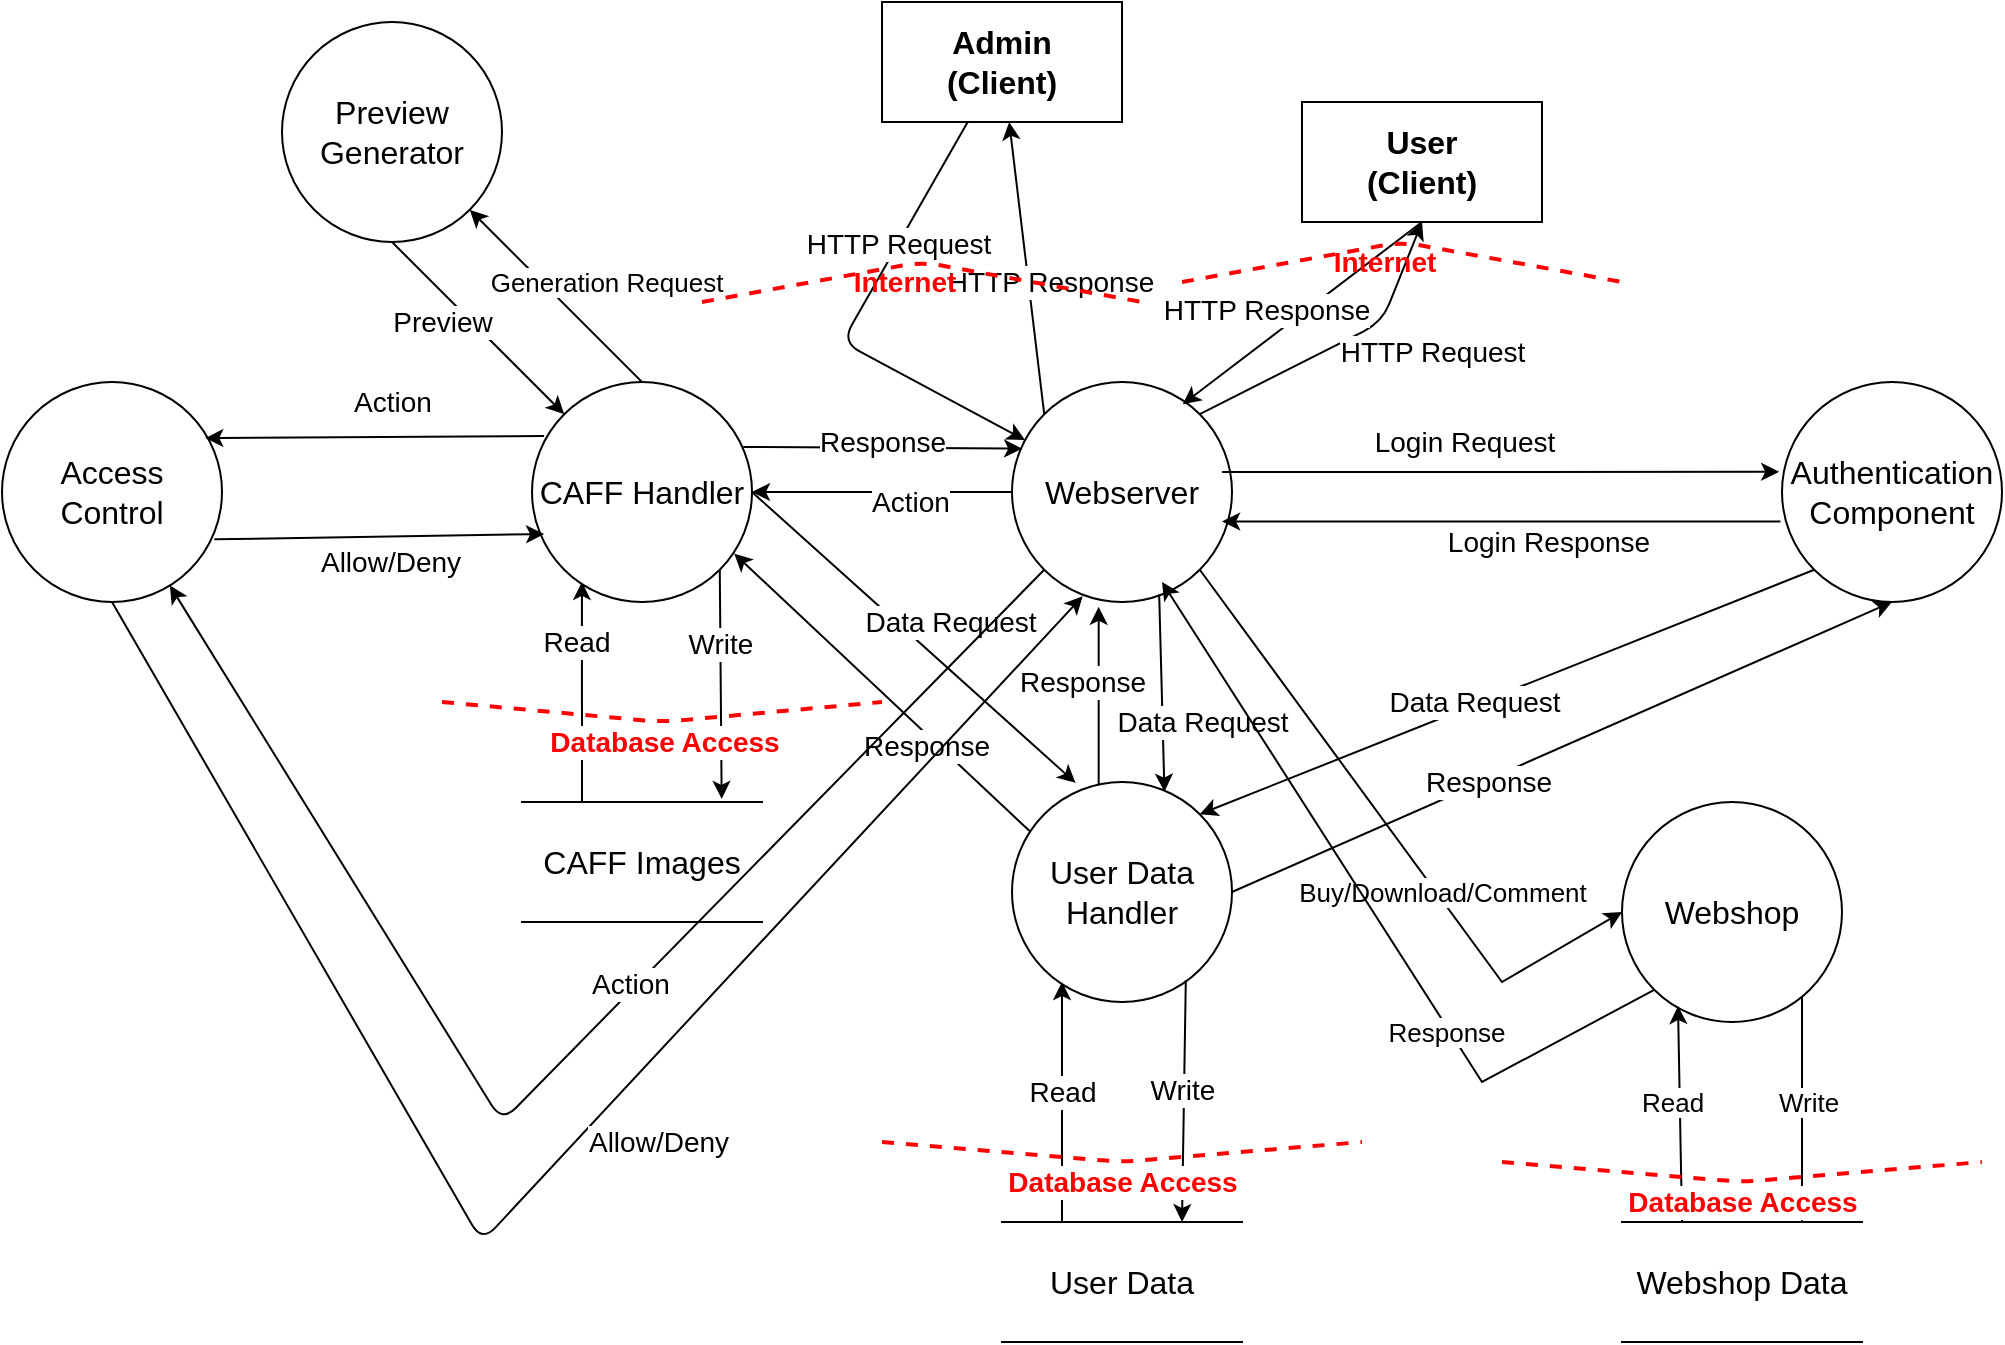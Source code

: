 <mxfile version="13.8.0" type="device"><diagram id="BQYCbzBcSWEd2qL-c6jC" name="Page-1"><mxGraphModel dx="1384" dy="697" grid="1" gridSize="10" guides="1" tooltips="1" connect="1" arrows="1" fold="1" page="1" pageScale="1" pageWidth="2339" pageHeight="3300" math="0" shadow="0"><root><mxCell id="0"/><mxCell id="1" parent="0"/><mxCell id="aWr2SnqKJXk4Jz-wcg6w-1" value="User&lt;br&gt;(Client)" style="rounded=0;whiteSpace=wrap;html=1;fontSize=16;fontStyle=1" parent="1" vertex="1"><mxGeometry x="810" y="170" width="120" height="60" as="geometry"/></mxCell><mxCell id="NCMZNG0rnG161UavWO3N-8" style="edgeStyle=none;rounded=0;orthogonalLoop=1;jettySize=auto;html=1;exitX=1;exitY=1;exitDx=0;exitDy=0;entryX=0;entryY=0.5;entryDx=0;entryDy=0;" edge="1" parent="1" source="aWr2SnqKJXk4Jz-wcg6w-2" target="NCMZNG0rnG161UavWO3N-7"><mxGeometry relative="1" as="geometry"><Array as="points"><mxPoint x="910" y="610"/></Array></mxGeometry></mxCell><mxCell id="NCMZNG0rnG161UavWO3N-11" value="&lt;font style=&quot;font-size: 13px&quot;&gt;Buy/Download/Comment&lt;/font&gt;" style="edgeLabel;html=1;align=center;verticalAlign=middle;resizable=0;points=[];" vertex="1" connectable="0" parent="NCMZNG0rnG161UavWO3N-8"><mxGeometry x="0.413" relative="1" as="geometry"><mxPoint x="-14.49" y="-23.84" as="offset"/></mxGeometry></mxCell><mxCell id="aWr2SnqKJXk4Jz-wcg6w-2" value="Webserver" style="ellipse;whiteSpace=wrap;html=1;aspect=fixed;fontSize=16;" parent="1" vertex="1"><mxGeometry x="665" y="310" width="110" height="110" as="geometry"/></mxCell><mxCell id="aWr2SnqKJXk4Jz-wcg6w-4" value="Authentication&lt;br&gt;Component" style="ellipse;whiteSpace=wrap;html=1;aspect=fixed;fontSize=16;" parent="1" vertex="1"><mxGeometry x="1050" y="310" width="110" height="110" as="geometry"/></mxCell><mxCell id="aWr2SnqKJXk4Jz-wcg6w-5" value="User Data Handler" style="ellipse;whiteSpace=wrap;html=1;aspect=fixed;fontSize=16;" parent="1" vertex="1"><mxGeometry x="665" y="510" width="110" height="110" as="geometry"/></mxCell><mxCell id="aWr2SnqKJXk4Jz-wcg6w-6" value="CAFF Handler&lt;span style=&quot;color: rgba(0 , 0 , 0 , 0) ; font-family: monospace ; font-size: 0px&quot;&gt;%3CmxGraphModel%3E%3Croot%3E%3CmxCell%20id%3D%220%22%2F%3E%3CmxCell%20id%3D%221%22%20parent%3D%220%22%2F%3E%3CmxCell%20id%3D%222%22%20value%3D%22Webserver%22%20style%3D%22ellipse%3BwhiteSpace%3Dwrap%3Bhtml%3D1%3Baspect%3Dfixed%3BfontSize%3D16%3B%22%20vertex%3D%221%22%20parent%3D%221%22%3E%3CmxGeometry%20x%3D%22375%22%20y%3D%22410%22%20width%3D%22110%22%20height%3D%22110%22%20as%3D%22geometry%22%2F%3E%3C%2FmxCell%3E%3C%2Froot%3E%3C%2FmxGraphModel%3E&lt;/span&gt;" style="ellipse;whiteSpace=wrap;html=1;aspect=fixed;fontSize=16;" parent="1" vertex="1"><mxGeometry x="425" y="310" width="110" height="110" as="geometry"/></mxCell><mxCell id="aWr2SnqKJXk4Jz-wcg6w-7" value="Access&lt;br&gt;Control" style="ellipse;whiteSpace=wrap;html=1;aspect=fixed;fontSize=16;" parent="1" vertex="1"><mxGeometry x="160" y="310" width="110" height="110" as="geometry"/></mxCell><mxCell id="aWr2SnqKJXk4Jz-wcg6w-8" value="User Data" style="shape=partialRectangle;whiteSpace=wrap;html=1;left=0;right=0;fillColor=none;fontSize=16;" parent="1" vertex="1"><mxGeometry x="660" y="730" width="120" height="60" as="geometry"/></mxCell><mxCell id="aWr2SnqKJXk4Jz-wcg6w-9" value="CAFF Images" style="shape=partialRectangle;whiteSpace=wrap;html=1;left=0;right=0;fillColor=none;fontSize=16;" parent="1" vertex="1"><mxGeometry x="420" y="520" width="120" height="60" as="geometry"/></mxCell><mxCell id="aWr2SnqKJXk4Jz-wcg6w-10" value="" style="endArrow=classic;html=1;fontSize=16;exitX=1;exitY=0;exitDx=0;exitDy=0;entryX=0.5;entryY=1;entryDx=0;entryDy=0;" parent="1" source="aWr2SnqKJXk4Jz-wcg6w-2" target="aWr2SnqKJXk4Jz-wcg6w-1" edge="1"><mxGeometry width="50" height="50" relative="1" as="geometry"><mxPoint x="710" y="490" as="sourcePoint"/><mxPoint x="760" y="440" as="targetPoint"/><Array as="points"><mxPoint x="850" y="280"/></Array></mxGeometry></mxCell><mxCell id="aWr2SnqKJXk4Jz-wcg6w-11" value="HTTP Request" style="edgeLabel;html=1;align=center;verticalAlign=middle;resizable=0;points=[];fontSize=14;labelBackgroundColor=#FFFFFF;" parent="aWr2SnqKJXk4Jz-wcg6w-10" vertex="1" connectable="0"><mxGeometry x="-0.208" y="1" relative="1" as="geometry"><mxPoint x="61.19" y="-2.29" as="offset"/></mxGeometry></mxCell><mxCell id="aWr2SnqKJXk4Jz-wcg6w-12" value="" style="endArrow=classic;html=1;fontSize=14;entryX=0.776;entryY=0.101;entryDx=0;entryDy=0;exitX=0.5;exitY=1;exitDx=0;exitDy=0;entryPerimeter=0;" parent="1" source="aWr2SnqKJXk4Jz-wcg6w-1" target="aWr2SnqKJXk4Jz-wcg6w-2" edge="1"><mxGeometry width="50" height="50" relative="1" as="geometry"><mxPoint x="710" y="490" as="sourcePoint"/><mxPoint x="760" y="440" as="targetPoint"/><Array as="points"/></mxGeometry></mxCell><mxCell id="aWr2SnqKJXk4Jz-wcg6w-13" value="HTTP Response" style="edgeLabel;html=1;align=center;verticalAlign=middle;resizable=0;points=[];fontSize=14;labelBackgroundColor=#FFFFFF;" parent="aWr2SnqKJXk4Jz-wcg6w-12" vertex="1" connectable="0"><mxGeometry x="-0.062" y="17" relative="1" as="geometry"><mxPoint x="-32.41" y="-12.65" as="offset"/></mxGeometry></mxCell><mxCell id="aWr2SnqKJXk4Jz-wcg6w-14" value="" style="endArrow=none;dashed=1;html=1;fontSize=14;strokeColor=#FF0000;strokeWidth=2;" parent="1" edge="1"><mxGeometry width="50" height="50" relative="1" as="geometry"><mxPoint x="750" y="260" as="sourcePoint"/><mxPoint x="970" y="260" as="targetPoint"/><Array as="points"><mxPoint x="860" y="240"/></Array></mxGeometry></mxCell><mxCell id="aWr2SnqKJXk4Jz-wcg6w-15" value="Internet" style="edgeLabel;html=1;align=center;verticalAlign=middle;resizable=0;points=[];fontSize=14;labelBackgroundColor=#;fontColor=#FF0000;fontStyle=1" parent="aWr2SnqKJXk4Jz-wcg6w-14" vertex="1" connectable="0"><mxGeometry x="-0.161" y="-1" relative="1" as="geometry"><mxPoint x="7.99" y="5.71" as="offset"/></mxGeometry></mxCell><mxCell id="aWr2SnqKJXk4Jz-wcg6w-16" value="" style="endArrow=classic;html=1;fontSize=14;fontColor=#FF0000;entryX=-0.013;entryY=0.408;entryDx=0;entryDy=0;entryPerimeter=0;" parent="1" target="aWr2SnqKJXk4Jz-wcg6w-4" edge="1"><mxGeometry width="50" height="50" relative="1" as="geometry"><mxPoint x="770" y="355" as="sourcePoint"/><mxPoint x="760" y="440" as="targetPoint"/><Array as="points"><mxPoint x="850" y="355"/></Array></mxGeometry></mxCell><mxCell id="aWr2SnqKJXk4Jz-wcg6w-17" value="Login Request" style="edgeLabel;html=1;align=center;verticalAlign=middle;resizable=0;points=[];fontSize=14;" parent="aWr2SnqKJXk4Jz-wcg6w-16" vertex="1" connectable="0"><mxGeometry x="-0.2" y="-4" relative="1" as="geometry"><mxPoint x="8.89" y="-19" as="offset"/></mxGeometry></mxCell><mxCell id="aWr2SnqKJXk4Jz-wcg6w-18" value="" style="endArrow=classic;html=1;strokeColor=#000000;fontSize=14;fontColor=#000000;exitX=-0.007;exitY=0.634;exitDx=0;exitDy=0;exitPerimeter=0;entryX=0.955;entryY=0.634;entryDx=0;entryDy=0;entryPerimeter=0;" parent="1" source="aWr2SnqKJXk4Jz-wcg6w-4" target="aWr2SnqKJXk4Jz-wcg6w-2" edge="1"><mxGeometry width="50" height="50" relative="1" as="geometry"><mxPoint x="880" y="450" as="sourcePoint"/><mxPoint x="930" y="400" as="targetPoint"/><Array as="points"/></mxGeometry></mxCell><mxCell id="aWr2SnqKJXk4Jz-wcg6w-19" value="Login Response" style="edgeLabel;html=1;align=center;verticalAlign=middle;resizable=0;points=[];fontSize=14;fontColor=#000000;" parent="aWr2SnqKJXk4Jz-wcg6w-18" vertex="1" connectable="0"><mxGeometry x="-0.169" y="1" relative="1" as="geometry"><mxPoint y="9.04" as="offset"/></mxGeometry></mxCell><mxCell id="aWr2SnqKJXk4Jz-wcg6w-20" value="" style="endArrow=classic;html=1;strokeColor=#000000;strokeWidth=1;fontSize=14;fontColor=#000000;entryX=0.75;entryY=0;entryDx=0;entryDy=0;exitX=0.79;exitY=0.901;exitDx=0;exitDy=0;exitPerimeter=0;" parent="1" source="aWr2SnqKJXk4Jz-wcg6w-5" target="aWr2SnqKJXk4Jz-wcg6w-8" edge="1"><mxGeometry width="50" height="50" relative="1" as="geometry"><mxPoint x="640" y="490" as="sourcePoint"/><mxPoint x="690" y="440" as="targetPoint"/></mxGeometry></mxCell><mxCell id="aWr2SnqKJXk4Jz-wcg6w-22" value="Write" style="edgeLabel;html=1;align=center;verticalAlign=middle;resizable=0;points=[];fontSize=14;fontColor=#000000;" parent="aWr2SnqKJXk4Jz-wcg6w-20" vertex="1" connectable="0"><mxGeometry x="-0.27" y="-1" relative="1" as="geometry"><mxPoint y="10.91" as="offset"/></mxGeometry></mxCell><mxCell id="aWr2SnqKJXk4Jz-wcg6w-21" value="Read" style="endArrow=classic;html=1;strokeColor=#000000;strokeWidth=1;fontSize=14;fontColor=#000000;exitX=0.25;exitY=0;exitDx=0;exitDy=0;" parent="1" source="aWr2SnqKJXk4Jz-wcg6w-8" edge="1"><mxGeometry x="0.091" width="50" height="50" relative="1" as="geometry"><mxPoint x="640" y="490" as="sourcePoint"/><mxPoint x="690" y="610" as="targetPoint"/><mxPoint as="offset"/></mxGeometry></mxCell><mxCell id="aWr2SnqKJXk4Jz-wcg6w-23" value="" style="endArrow=none;dashed=1;html=1;strokeWidth=2;fontSize=14;fontColor=#000000;strokeColor=#FF0000;" parent="1" edge="1"><mxGeometry width="50" height="50" relative="1" as="geometry"><mxPoint x="600" y="690" as="sourcePoint"/><mxPoint x="840" y="690" as="targetPoint"/><Array as="points"><mxPoint x="720" y="700"/></Array></mxGeometry></mxCell><mxCell id="aWr2SnqKJXk4Jz-wcg6w-24" value="&lt;b&gt;&lt;font color=&quot;#ff0000&quot;&gt;Database Access&lt;/font&gt;&lt;/b&gt;" style="edgeLabel;html=1;align=center;verticalAlign=middle;resizable=0;points=[];fontSize=14;fontColor=#000000;labelBackgroundColor=#FFFFFF;" parent="aWr2SnqKJXk4Jz-wcg6w-23" vertex="1" connectable="0"><mxGeometry x="0.631" y="2" relative="1" as="geometry"><mxPoint x="-75.82" y="18.33" as="offset"/></mxGeometry></mxCell><mxCell id="aWr2SnqKJXk4Jz-wcg6w-25" value="" style="endArrow=classic;html=1;strokeWidth=1;fontSize=14;fontColor=#000000;exitX=1;exitY=1;exitDx=0;exitDy=0;entryX=0.832;entryY=-0.026;entryDx=0;entryDy=0;entryPerimeter=0;" parent="1" source="aWr2SnqKJXk4Jz-wcg6w-6" target="aWr2SnqKJXk4Jz-wcg6w-9" edge="1"><mxGeometry width="50" height="50" relative="1" as="geometry"><mxPoint x="640" y="490" as="sourcePoint"/><mxPoint x="690" y="440" as="targetPoint"/></mxGeometry></mxCell><mxCell id="aWr2SnqKJXk4Jz-wcg6w-27" value="Write" style="edgeLabel;html=1;align=center;verticalAlign=middle;resizable=0;points=[];fontSize=14;fontColor=#000000;" parent="aWr2SnqKJXk4Jz-wcg6w-25" vertex="1" connectable="0"><mxGeometry x="0.406" y="-1" relative="1" as="geometry"><mxPoint y="-43.9" as="offset"/></mxGeometry></mxCell><mxCell id="aWr2SnqKJXk4Jz-wcg6w-26" value="" style="endArrow=classic;html=1;strokeColor=#000000;strokeWidth=1;fontSize=14;fontColor=#000000;exitX=0.25;exitY=0;exitDx=0;exitDy=0;entryX=0.227;entryY=0.909;entryDx=0;entryDy=0;entryPerimeter=0;" parent="1" source="aWr2SnqKJXk4Jz-wcg6w-9" target="aWr2SnqKJXk4Jz-wcg6w-6" edge="1"><mxGeometry width="50" height="50" relative="1" as="geometry"><mxPoint x="640" y="490" as="sourcePoint"/><mxPoint x="690" y="440" as="targetPoint"/></mxGeometry></mxCell><mxCell id="aWr2SnqKJXk4Jz-wcg6w-28" value="Read" style="edgeLabel;html=1;align=center;verticalAlign=middle;resizable=0;points=[];fontSize=14;fontColor=#000000;" parent="aWr2SnqKJXk4Jz-wcg6w-26" vertex="1" connectable="0"><mxGeometry x="0.192" y="3" relative="1" as="geometry"><mxPoint y="-14.45" as="offset"/></mxGeometry></mxCell><mxCell id="aWr2SnqKJXk4Jz-wcg6w-29" value="" style="endArrow=none;dashed=1;html=1;strokeWidth=2;fontSize=14;fontColor=#000000;strokeColor=#FF0000;" parent="1" edge="1"><mxGeometry width="50" height="50" relative="1" as="geometry"><mxPoint x="380" y="470" as="sourcePoint"/><mxPoint x="600" y="470" as="targetPoint"/><Array as="points"><mxPoint x="490" y="480"/></Array></mxGeometry></mxCell><mxCell id="aWr2SnqKJXk4Jz-wcg6w-30" value="Database Access" style="edgeLabel;html=1;align=center;verticalAlign=middle;resizable=0;points=[];fontSize=14;fontColor=#FF0000;fontStyle=1" parent="aWr2SnqKJXk4Jz-wcg6w-29" vertex="1" connectable="0"><mxGeometry x="0.11" y="-2" relative="1" as="geometry"><mxPoint x="-11.9" y="9.07" as="offset"/></mxGeometry></mxCell><mxCell id="aWr2SnqKJXk4Jz-wcg6w-31" value="" style="endArrow=classic;html=1;strokeWidth=1;fontSize=14;fontColor=#FF0000;exitX=0.055;exitY=0.246;exitDx=0;exitDy=0;exitPerimeter=0;entryX=0.924;entryY=0.255;entryDx=0;entryDy=0;entryPerimeter=0;" parent="1" source="aWr2SnqKJXk4Jz-wcg6w-6" target="aWr2SnqKJXk4Jz-wcg6w-7" edge="1"><mxGeometry width="50" height="50" relative="1" as="geometry"><mxPoint x="640" y="490" as="sourcePoint"/><mxPoint x="690" y="440" as="targetPoint"/></mxGeometry></mxCell><mxCell id="aWr2SnqKJXk4Jz-wcg6w-33" value="Action" style="edgeLabel;html=1;align=center;verticalAlign=middle;resizable=0;points=[];fontSize=14;" parent="aWr2SnqKJXk4Jz-wcg6w-31" vertex="1" connectable="0"><mxGeometry x="-0.452" y="-2" relative="1" as="geometry"><mxPoint x="-29.93" y="-15.33" as="offset"/></mxGeometry></mxCell><mxCell id="aWr2SnqKJXk4Jz-wcg6w-32" value="" style="endArrow=classic;html=1;strokeColor=#000000;strokeWidth=1;fontSize=14;fontColor=#FF0000;entryX=0.055;entryY=0.691;entryDx=0;entryDy=0;exitX=0.965;exitY=0.715;exitDx=0;exitDy=0;exitPerimeter=0;entryPerimeter=0;" parent="1" source="aWr2SnqKJXk4Jz-wcg6w-7" target="aWr2SnqKJXk4Jz-wcg6w-6" edge="1"><mxGeometry width="50" height="50" relative="1" as="geometry"><mxPoint x="640" y="490" as="sourcePoint"/><mxPoint x="690" y="440" as="targetPoint"/></mxGeometry></mxCell><mxCell id="aWr2SnqKJXk4Jz-wcg6w-34" value="Allow/Deny" style="edgeLabel;html=1;align=center;verticalAlign=middle;resizable=0;points=[];fontSize=14;fontColor=#000000;" parent="aWr2SnqKJXk4Jz-wcg6w-32" vertex="1" connectable="0"><mxGeometry x="0.419" y="-3" relative="1" as="geometry"><mxPoint x="-29.52" y="10.23" as="offset"/></mxGeometry></mxCell><mxCell id="aWr2SnqKJXk4Jz-wcg6w-35" value="" style="endArrow=classic;html=1;strokeColor=#000000;strokeWidth=1;fontSize=14;fontColor=#000000;entryX=0.5;entryY=1;entryDx=0;entryDy=0;exitX=1;exitY=0.5;exitDx=0;exitDy=0;" parent="1" source="aWr2SnqKJXk4Jz-wcg6w-5" target="aWr2SnqKJXk4Jz-wcg6w-4" edge="1"><mxGeometry width="50" height="50" relative="1" as="geometry"><mxPoint x="640" y="490" as="sourcePoint"/><mxPoint x="690" y="440" as="targetPoint"/></mxGeometry></mxCell><mxCell id="aWr2SnqKJXk4Jz-wcg6w-36" value="Response" style="edgeLabel;html=1;align=center;verticalAlign=middle;resizable=0;points=[];fontSize=14;fontColor=#000000;" parent="aWr2SnqKJXk4Jz-wcg6w-35" vertex="1" connectable="0"><mxGeometry x="-0.265" y="-1" relative="1" as="geometry"><mxPoint x="5.66" y="-2.79" as="offset"/></mxGeometry></mxCell><mxCell id="aWr2SnqKJXk4Jz-wcg6w-37" value="" style="endArrow=classic;html=1;strokeColor=#000000;strokeWidth=1;fontSize=14;fontColor=#000000;exitX=0.079;exitY=0.222;exitDx=0;exitDy=0;entryX=0.919;entryY=0.78;entryDx=0;entryDy=0;entryPerimeter=0;exitPerimeter=0;" parent="1" source="aWr2SnqKJXk4Jz-wcg6w-5" target="aWr2SnqKJXk4Jz-wcg6w-6" edge="1"><mxGeometry width="50" height="50" relative="1" as="geometry"><mxPoint x="640" y="490" as="sourcePoint"/><mxPoint x="690" y="440" as="targetPoint"/></mxGeometry></mxCell><mxCell id="aWr2SnqKJXk4Jz-wcg6w-38" value="Response" style="edgeLabel;html=1;align=center;verticalAlign=middle;resizable=0;points=[];fontSize=14;fontColor=#000000;" parent="aWr2SnqKJXk4Jz-wcg6w-37" vertex="1" connectable="0"><mxGeometry x="-0.339" y="5" relative="1" as="geometry"><mxPoint as="offset"/></mxGeometry></mxCell><mxCell id="aWr2SnqKJXk4Jz-wcg6w-39" value="" style="endArrow=classic;html=1;strokeColor=#000000;strokeWidth=1;fontSize=14;fontColor=#000000;exitX=1;exitY=0.5;exitDx=0;exitDy=0;entryX=0.289;entryY=0.004;entryDx=0;entryDy=0;entryPerimeter=0;" parent="1" source="aWr2SnqKJXk4Jz-wcg6w-6" target="aWr2SnqKJXk4Jz-wcg6w-5" edge="1"><mxGeometry width="50" height="50" relative="1" as="geometry"><mxPoint x="640" y="490" as="sourcePoint"/><mxPoint x="690" y="440" as="targetPoint"/></mxGeometry></mxCell><mxCell id="aWr2SnqKJXk4Jz-wcg6w-40" value="Data Request" style="edgeLabel;html=1;align=center;verticalAlign=middle;resizable=0;points=[];fontSize=14;fontColor=#000000;" parent="aWr2SnqKJXk4Jz-wcg6w-39" vertex="1" connectable="0"><mxGeometry x="0.236" y="-2" relative="1" as="geometry"><mxPoint y="-26.37" as="offset"/></mxGeometry></mxCell><mxCell id="aWr2SnqKJXk4Jz-wcg6w-41" value="" style="endArrow=classic;html=1;strokeColor=#000000;strokeWidth=1;fontSize=14;fontColor=#000000;exitX=0;exitY=1;exitDx=0;exitDy=0;entryX=1;entryY=0;entryDx=0;entryDy=0;" parent="1" source="aWr2SnqKJXk4Jz-wcg6w-4" target="aWr2SnqKJXk4Jz-wcg6w-5" edge="1"><mxGeometry width="50" height="50" relative="1" as="geometry"><mxPoint x="640" y="490" as="sourcePoint"/><mxPoint x="690" y="440" as="targetPoint"/></mxGeometry></mxCell><mxCell id="aWr2SnqKJXk4Jz-wcg6w-42" value="Data Request" style="edgeLabel;html=1;align=center;verticalAlign=middle;resizable=0;points=[];fontSize=14;fontColor=#000000;" parent="aWr2SnqKJXk4Jz-wcg6w-41" vertex="1" connectable="0"><mxGeometry x="0.125" y="4" relative="1" as="geometry"><mxPoint x="1" y="-6.41" as="offset"/></mxGeometry></mxCell><mxCell id="aWr2SnqKJXk4Jz-wcg6w-43" value="" style="endArrow=classic;html=1;strokeColor=#000000;strokeWidth=1;fontSize=14;fontColor=#000000;exitX=0;exitY=1;exitDx=0;exitDy=0;" parent="1" source="aWr2SnqKJXk4Jz-wcg6w-2" target="aWr2SnqKJXk4Jz-wcg6w-7" edge="1"><mxGeometry width="50" height="50" relative="1" as="geometry"><mxPoint x="640" y="490" as="sourcePoint"/><mxPoint x="690" y="440" as="targetPoint"/><Array as="points"><mxPoint x="410" y="680"/></Array></mxGeometry></mxCell><mxCell id="aWr2SnqKJXk4Jz-wcg6w-45" value="Action" style="edgeLabel;html=1;align=center;verticalAlign=middle;resizable=0;points=[];fontSize=14;fontColor=#000000;" parent="aWr2SnqKJXk4Jz-wcg6w-43" vertex="1" connectable="0"><mxGeometry x="-0.164" y="-3" relative="1" as="geometry"><mxPoint as="offset"/></mxGeometry></mxCell><mxCell id="aWr2SnqKJXk4Jz-wcg6w-44" value="" style="endArrow=classic;html=1;strokeColor=#000000;strokeWidth=1;fontSize=14;fontColor=#000000;exitX=0.5;exitY=1;exitDx=0;exitDy=0;entryX=0.321;entryY=0.974;entryDx=0;entryDy=0;entryPerimeter=0;" parent="1" source="aWr2SnqKJXk4Jz-wcg6w-7" target="aWr2SnqKJXk4Jz-wcg6w-2" edge="1"><mxGeometry width="50" height="50" relative="1" as="geometry"><mxPoint x="640" y="490" as="sourcePoint"/><mxPoint x="710" y="410" as="targetPoint"/><Array as="points"><mxPoint x="400" y="740"/></Array></mxGeometry></mxCell><mxCell id="aWr2SnqKJXk4Jz-wcg6w-46" value="Allow/Deny" style="edgeLabel;html=1;align=center;verticalAlign=middle;resizable=0;points=[];fontSize=14;fontColor=#000000;" parent="aWr2SnqKJXk4Jz-wcg6w-44" vertex="1" connectable="0"><mxGeometry x="0.058" y="100" relative="1" as="geometry"><mxPoint x="120.14" y="61.59" as="offset"/></mxGeometry></mxCell><mxCell id="aWr2SnqKJXk4Jz-wcg6w-49" value="" style="endArrow=classic;html=1;strokeColor=#000000;strokeWidth=1;fontSize=14;fontColor=#000000;entryX=0.693;entryY=0.044;entryDx=0;entryDy=0;exitX=0.669;exitY=0.966;exitDx=0;exitDy=0;entryPerimeter=0;exitPerimeter=0;" parent="1" source="aWr2SnqKJXk4Jz-wcg6w-2" target="aWr2SnqKJXk4Jz-wcg6w-5" edge="1"><mxGeometry width="50" height="50" relative="1" as="geometry"><mxPoint x="640" y="490" as="sourcePoint"/><mxPoint x="690" y="440" as="targetPoint"/></mxGeometry></mxCell><mxCell id="aWr2SnqKJXk4Jz-wcg6w-53" value="Data Request" style="edgeLabel;html=1;align=center;verticalAlign=middle;resizable=0;points=[];fontSize=14;fontColor=#000000;" parent="aWr2SnqKJXk4Jz-wcg6w-49" vertex="1" connectable="0"><mxGeometry x="-0.541" relative="1" as="geometry"><mxPoint x="20.8" y="41.08" as="offset"/></mxGeometry></mxCell><mxCell id="aWr2SnqKJXk4Jz-wcg6w-50" value="" style="endArrow=classic;html=1;strokeColor=#000000;strokeWidth=1;fontSize=14;fontColor=#000000;entryX=0.394;entryY=1.022;entryDx=0;entryDy=0;entryPerimeter=0;exitX=0.394;exitY=0.012;exitDx=0;exitDy=0;exitPerimeter=0;" parent="1" source="aWr2SnqKJXk4Jz-wcg6w-5" target="aWr2SnqKJXk4Jz-wcg6w-2" edge="1"><mxGeometry width="50" height="50" relative="1" as="geometry"><mxPoint x="710" y="500" as="sourcePoint"/><mxPoint x="751.23" y="524.84" as="targetPoint"/></mxGeometry></mxCell><mxCell id="aWr2SnqKJXk4Jz-wcg6w-52" value="Response" style="edgeLabel;html=1;align=center;verticalAlign=middle;resizable=0;points=[];fontSize=14;fontColor=#000000;" parent="aWr2SnqKJXk4Jz-wcg6w-50" vertex="1" connectable="0"><mxGeometry x="-0.495" y="-2" relative="1" as="geometry"><mxPoint x="-10.34" y="-29.1" as="offset"/></mxGeometry></mxCell><mxCell id="aWr2SnqKJXk4Jz-wcg6w-51" value="" style="endArrow=classic;html=1;strokeColor=#000000;strokeWidth=1;fontSize=14;fontColor=#000000;exitX=0.96;exitY=0.295;exitDx=0;exitDy=0;exitPerimeter=0;entryX=0.046;entryY=0.303;entryDx=0;entryDy=0;entryPerimeter=0;" parent="1" source="aWr2SnqKJXk4Jz-wcg6w-6" target="aWr2SnqKJXk4Jz-wcg6w-2" edge="1"><mxGeometry width="50" height="50" relative="1" as="geometry"><mxPoint x="640" y="490" as="sourcePoint"/><mxPoint x="690" y="440" as="targetPoint"/></mxGeometry></mxCell><mxCell id="aWr2SnqKJXk4Jz-wcg6w-57" value="Response" style="edgeLabel;html=1;align=center;verticalAlign=middle;resizable=0;points=[];fontSize=14;fontColor=#000000;" parent="aWr2SnqKJXk4Jz-wcg6w-51" vertex="1" connectable="0"><mxGeometry x="0.252" y="1" relative="1" as="geometry"><mxPoint x="-18.38" y="-2" as="offset"/></mxGeometry></mxCell><mxCell id="aWr2SnqKJXk4Jz-wcg6w-55" value="" style="endArrow=classic;html=1;strokeColor=#000000;strokeWidth=1;fontSize=14;fontColor=#000000;entryX=1;entryY=0.5;entryDx=0;entryDy=0;exitX=0;exitY=0.5;exitDx=0;exitDy=0;" parent="1" source="aWr2SnqKJXk4Jz-wcg6w-2" target="aWr2SnqKJXk4Jz-wcg6w-6" edge="1"><mxGeometry width="50" height="50" relative="1" as="geometry"><mxPoint x="640" y="490" as="sourcePoint"/><mxPoint x="690" y="440" as="targetPoint"/></mxGeometry></mxCell><mxCell id="aWr2SnqKJXk4Jz-wcg6w-56" value="Action" style="edgeLabel;html=1;align=center;verticalAlign=middle;resizable=0;points=[];fontSize=14;fontColor=#000000;" parent="aWr2SnqKJXk4Jz-wcg6w-55" vertex="1" connectable="0"><mxGeometry x="-0.207" y="-1" relative="1" as="geometry"><mxPoint y="6" as="offset"/></mxGeometry></mxCell><mxCell id="aWr2SnqKJXk4Jz-wcg6w-58" value="Admin&lt;br&gt;(Client)" style="rounded=0;whiteSpace=wrap;html=1;fontSize=16;fontStyle=1" parent="1" vertex="1"><mxGeometry x="600" y="120" width="120" height="60" as="geometry"/></mxCell><mxCell id="aWr2SnqKJXk4Jz-wcg6w-59" value="" style="endArrow=classic;html=1;strokeColor=#000000;strokeWidth=1;fontSize=14;fontColor=#000000;" parent="1" source="aWr2SnqKJXk4Jz-wcg6w-58" target="aWr2SnqKJXk4Jz-wcg6w-2" edge="1"><mxGeometry width="50" height="50" relative="1" as="geometry"><mxPoint x="640" y="490" as="sourcePoint"/><mxPoint x="690" y="440" as="targetPoint"/><Array as="points"><mxPoint x="580" y="290"/></Array></mxGeometry></mxCell><mxCell id="aWr2SnqKJXk4Jz-wcg6w-61" value="HTTP Request" style="edgeLabel;html=1;align=center;verticalAlign=middle;resizable=0;points=[];fontSize=14;fontColor=#000000;" parent="aWr2SnqKJXk4Jz-wcg6w-59" vertex="1" connectable="0"><mxGeometry x="-0.391" y="-1" relative="1" as="geometry"><mxPoint as="offset"/></mxGeometry></mxCell><mxCell id="aWr2SnqKJXk4Jz-wcg6w-60" value="" style="endArrow=classic;html=1;strokeColor=#000000;strokeWidth=1;fontSize=14;fontColor=#000000;exitX=0;exitY=0;exitDx=0;exitDy=0;" parent="1" source="aWr2SnqKJXk4Jz-wcg6w-2" target="aWr2SnqKJXk4Jz-wcg6w-58" edge="1"><mxGeometry width="50" height="50" relative="1" as="geometry"><mxPoint x="630" y="300" as="sourcePoint"/><mxPoint x="680" y="250" as="targetPoint"/></mxGeometry></mxCell><mxCell id="aWr2SnqKJXk4Jz-wcg6w-62" value="HTTP Response" style="edgeLabel;html=1;align=center;verticalAlign=middle;resizable=0;points=[];fontSize=14;fontColor=#000000;" parent="aWr2SnqKJXk4Jz-wcg6w-60" vertex="1" connectable="0"><mxGeometry x="0.265" y="-2" relative="1" as="geometry"><mxPoint x="11.65" y="25.76" as="offset"/></mxGeometry></mxCell><mxCell id="aWr2SnqKJXk4Jz-wcg6w-63" value="" style="endArrow=none;dashed=1;html=1;fontSize=14;strokeColor=#FF0000;strokeWidth=2;" parent="1" edge="1"><mxGeometry width="50" height="50" relative="1" as="geometry"><mxPoint x="510" y="270" as="sourcePoint"/><mxPoint x="730" y="270" as="targetPoint"/><Array as="points"><mxPoint x="620" y="250"/></Array></mxGeometry></mxCell><mxCell id="aWr2SnqKJXk4Jz-wcg6w-64" value="Internet" style="edgeLabel;html=1;align=center;verticalAlign=middle;resizable=0;points=[];fontSize=14;labelBackgroundColor=#;fontColor=#FF0000;fontStyle=1" parent="aWr2SnqKJXk4Jz-wcg6w-63" vertex="1" connectable="0"><mxGeometry x="-0.161" y="-1" relative="1" as="geometry"><mxPoint x="7.99" y="5.71" as="offset"/></mxGeometry></mxCell><mxCell id="NCMZNG0rnG161UavWO3N-4" style="rounded=0;orthogonalLoop=1;jettySize=auto;html=1;exitX=0.5;exitY=1;exitDx=0;exitDy=0;entryX=0;entryY=0;entryDx=0;entryDy=0;" edge="1" parent="1" source="NCMZNG0rnG161UavWO3N-2" target="aWr2SnqKJXk4Jz-wcg6w-6"><mxGeometry relative="1" as="geometry"/></mxCell><mxCell id="NCMZNG0rnG161UavWO3N-6" value="&lt;font style=&quot;font-size: 14px&quot;&gt;Preview&lt;/font&gt;" style="edgeLabel;html=1;align=center;verticalAlign=middle;resizable=0;points=[];" vertex="1" connectable="0" parent="NCMZNG0rnG161UavWO3N-4"><mxGeometry x="0.381" y="-2" relative="1" as="geometry"><mxPoint x="-32.98" y="-20.81" as="offset"/></mxGeometry></mxCell><mxCell id="NCMZNG0rnG161UavWO3N-2" value="Preview Generator" style="ellipse;whiteSpace=wrap;html=1;aspect=fixed;fontSize=16;" vertex="1" parent="1"><mxGeometry x="300" y="130" width="110" height="110" as="geometry"/></mxCell><mxCell id="NCMZNG0rnG161UavWO3N-3" value="" style="endArrow=classic;html=1;exitX=0.5;exitY=0;exitDx=0;exitDy=0;entryX=1;entryY=1;entryDx=0;entryDy=0;" edge="1" parent="1" source="aWr2SnqKJXk4Jz-wcg6w-6" target="NCMZNG0rnG161UavWO3N-2"><mxGeometry width="50" height="50" relative="1" as="geometry"><mxPoint x="660" y="390" as="sourcePoint"/><mxPoint x="710" y="340" as="targetPoint"/></mxGeometry></mxCell><mxCell id="NCMZNG0rnG161UavWO3N-5" value="&lt;font style=&quot;font-size: 13px&quot;&gt;Generation Request&lt;/font&gt;" style="edgeLabel;html=1;align=center;verticalAlign=middle;resizable=0;points=[];" vertex="1" connectable="0" parent="NCMZNG0rnG161UavWO3N-3"><mxGeometry x="-0.532" y="-2" relative="1" as="geometry"><mxPoint y="-28.79" as="offset"/></mxGeometry></mxCell><mxCell id="NCMZNG0rnG161UavWO3N-9" style="edgeStyle=none;rounded=0;orthogonalLoop=1;jettySize=auto;html=1;exitX=0;exitY=1;exitDx=0;exitDy=0;entryX=0.682;entryY=0.909;entryDx=0;entryDy=0;entryPerimeter=0;" edge="1" parent="1" source="NCMZNG0rnG161UavWO3N-7" target="aWr2SnqKJXk4Jz-wcg6w-2"><mxGeometry relative="1" as="geometry"><Array as="points"><mxPoint x="900" y="660"/></Array></mxGeometry></mxCell><mxCell id="NCMZNG0rnG161UavWO3N-12" value="&lt;font style=&quot;font-size: 13px&quot;&gt;Response&lt;/font&gt;" style="edgeLabel;html=1;align=center;verticalAlign=middle;resizable=0;points=[];" vertex="1" connectable="0" parent="NCMZNG0rnG161UavWO3N-9"><mxGeometry x="-0.505" y="-31" relative="1" as="geometry"><mxPoint x="-44" y="-9" as="offset"/></mxGeometry></mxCell><mxCell id="NCMZNG0rnG161UavWO3N-14" style="edgeStyle=none;rounded=0;orthogonalLoop=1;jettySize=auto;html=1;entryX=0.75;entryY=0;entryDx=0;entryDy=0;" edge="1" parent="1" target="NCMZNG0rnG161UavWO3N-13"><mxGeometry relative="1" as="geometry"><mxPoint x="1060" y="614" as="sourcePoint"/></mxGeometry></mxCell><mxCell id="NCMZNG0rnG161UavWO3N-17" value="&lt;font style=&quot;font-size: 13px&quot;&gt;Write&lt;/font&gt;" style="edgeLabel;html=1;align=center;verticalAlign=middle;resizable=0;points=[];" vertex="1" connectable="0" parent="NCMZNG0rnG161UavWO3N-14"><mxGeometry x="0.259" y="3" relative="1" as="geometry"><mxPoint y="-17.33" as="offset"/></mxGeometry></mxCell><mxCell id="NCMZNG0rnG161UavWO3N-7" value="Webshop" style="ellipse;whiteSpace=wrap;html=1;aspect=fixed;fontSize=16;" vertex="1" parent="1"><mxGeometry x="970" y="520" width="110" height="110" as="geometry"/></mxCell><mxCell id="NCMZNG0rnG161UavWO3N-16" style="edgeStyle=none;rounded=0;orthogonalLoop=1;jettySize=auto;html=1;exitX=0.25;exitY=0;exitDx=0;exitDy=0;" edge="1" parent="1" source="NCMZNG0rnG161UavWO3N-13"><mxGeometry relative="1" as="geometry"><mxPoint x="998" y="622" as="targetPoint"/></mxGeometry></mxCell><mxCell id="NCMZNG0rnG161UavWO3N-18" value="&lt;font style=&quot;font-size: 13px&quot;&gt;Read&lt;/font&gt;" style="edgeLabel;html=1;align=center;verticalAlign=middle;resizable=0;points=[];" vertex="1" connectable="0" parent="NCMZNG0rnG161UavWO3N-16"><mxGeometry x="-0.306" y="5" relative="1" as="geometry"><mxPoint y="-22.77" as="offset"/></mxGeometry></mxCell><mxCell id="NCMZNG0rnG161UavWO3N-13" value="Webshop Data" style="shape=partialRectangle;whiteSpace=wrap;html=1;left=0;right=0;fillColor=none;fontSize=16;" vertex="1" parent="1"><mxGeometry x="970" y="730" width="120" height="60" as="geometry"/></mxCell><mxCell id="NCMZNG0rnG161UavWO3N-21" value="" style="endArrow=none;dashed=1;html=1;strokeWidth=2;fontSize=14;fontColor=#000000;strokeColor=#FF0000;" edge="1" parent="1"><mxGeometry width="50" height="50" relative="1" as="geometry"><mxPoint x="910" y="700" as="sourcePoint"/><mxPoint x="1150" y="700" as="targetPoint"/><Array as="points"><mxPoint x="1030" y="710"/></Array></mxGeometry></mxCell><mxCell id="NCMZNG0rnG161UavWO3N-22" value="&lt;b&gt;&lt;font color=&quot;#ff0000&quot;&gt;Database Access&lt;/font&gt;&lt;/b&gt;" style="edgeLabel;html=1;align=center;verticalAlign=middle;resizable=0;points=[];fontSize=14;fontColor=#000000;labelBackgroundColor=#FFFFFF;" vertex="1" connectable="0" parent="NCMZNG0rnG161UavWO3N-21"><mxGeometry x="0.631" y="2" relative="1" as="geometry"><mxPoint x="-75.82" y="18.33" as="offset"/></mxGeometry></mxCell></root></mxGraphModel></diagram></mxfile>